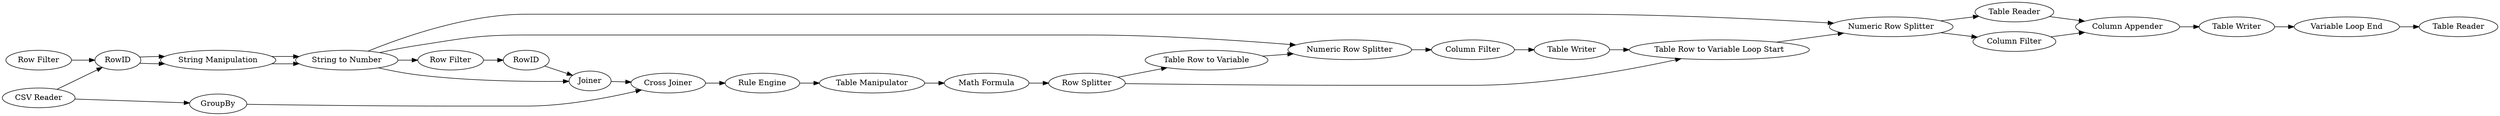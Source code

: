 digraph {
	3 [label="CSV Reader"]
	7 [label=RowID]
	8 [label="String Manipulation"]
	9 [label="String to Number"]
	6 [label="Row Filter"]
	10 [label=GroupBy]
	11 [label="Row Filter"]
	12 [label=RowID]
	13 [label=Joiner]
	16 [label="Cross Joiner"]
	17 [label="Rule Engine"]
	18 [label="Table Manipulator"]
	7 [label=RowID]
	8 [label="String Manipulation"]
	9 [label="String to Number"]
	20 [label="Math Formula"]
	22 [label="Numeric Row Splitter"]
	23 [label="Table Row to Variable Loop Start"]
	24 [label="Table Writer"]
	25 [label="Row Splitter"]
	26 [label="Table Row to Variable"]
	27 [label="Numeric Row Splitter"]
	28 [label="Table Reader"]
	31 [label="Variable Loop End"]
	34 [label="Column Appender"]
	36 [label="Column Filter"]
	37 [label="Column Filter"]
	38 [label="Table Writer"]
	39 [label="Table Reader"]
	7 -> 8
	8 -> 9
	7 -> 8
	8 -> 9
	6 -> 7
	10 -> 16
	11 -> 12
	12 -> 13
	13 -> 16
	16 -> 17
	17 -> 18
	18 -> 20
	9 -> 11
	9 -> 13
	3 -> 10
	3 -> 7
	9 -> 27
	9 -> 22
	20 -> 25
	22 -> 28
	22 -> 37
	23 -> 22
	24 -> 23
	25 -> 26
	25 -> 23
	26 -> 27
	27 -> 36
	28 -> 34
	31 -> 39
	34 -> 38
	36 -> 24
	37 -> 34
	38 -> 31
	rankdir=LR
}
